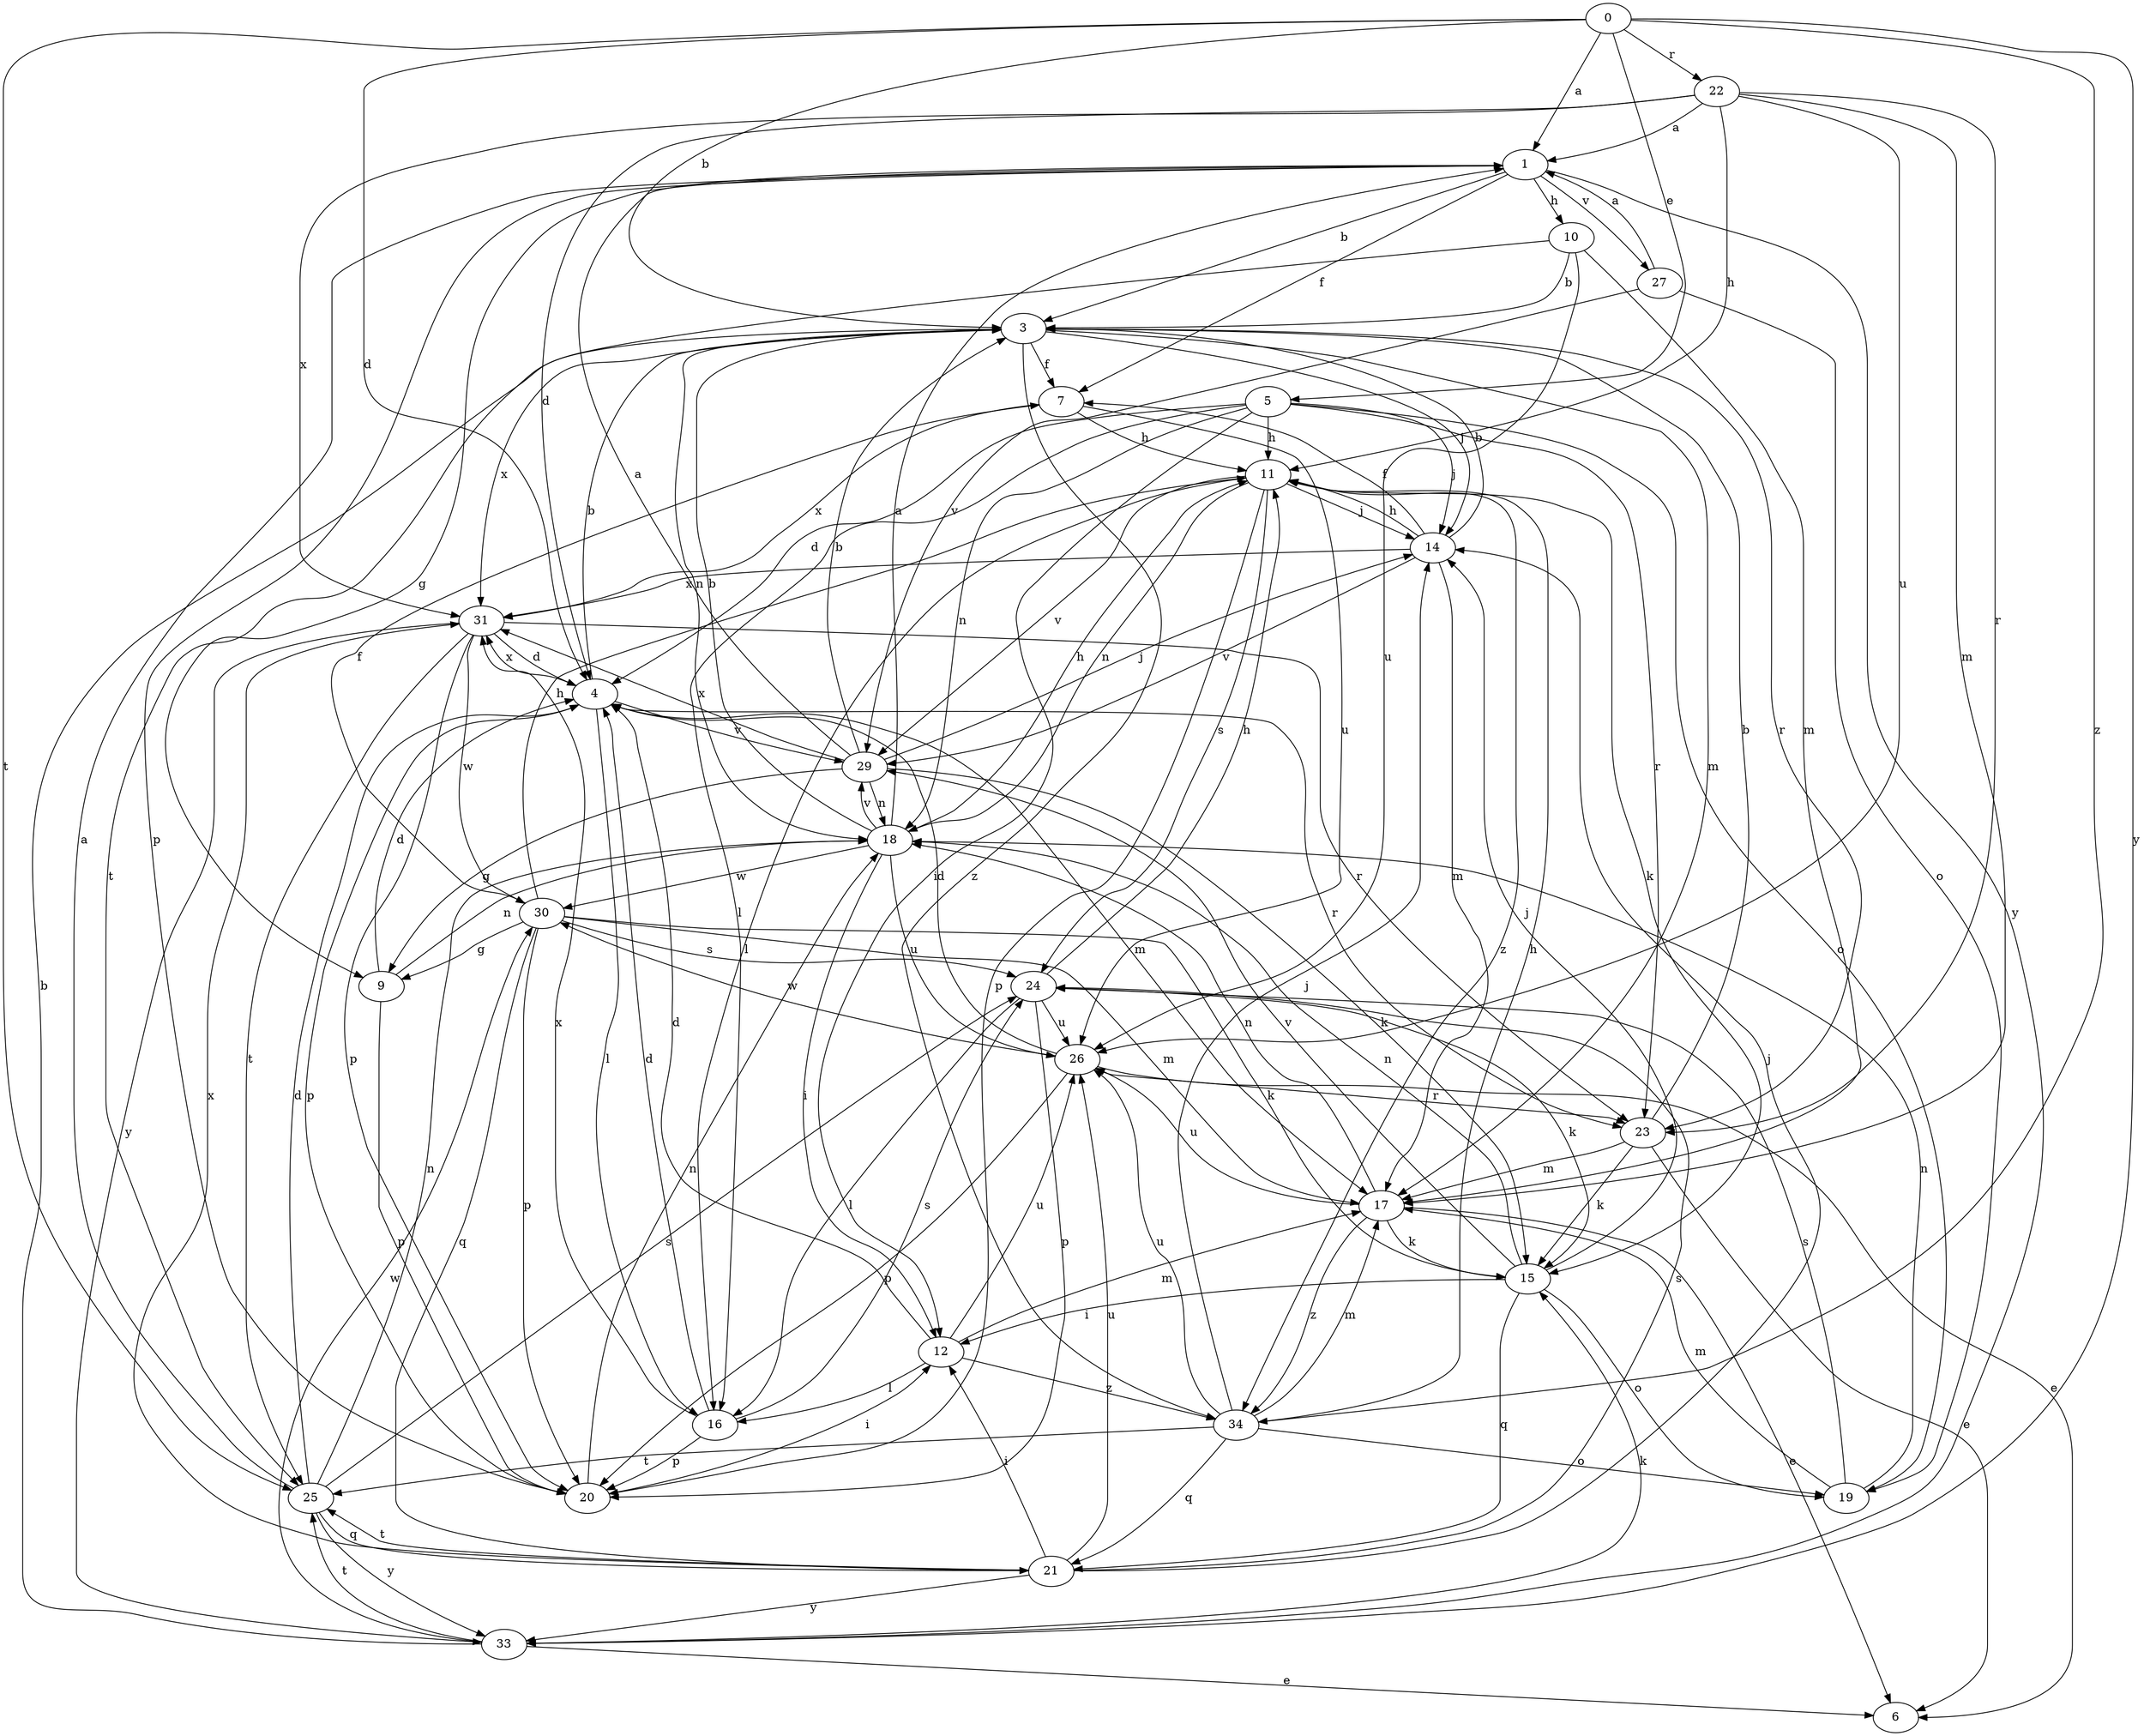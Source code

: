 strict digraph  {
0;
1;
3;
4;
5;
6;
7;
9;
10;
11;
12;
14;
15;
16;
17;
18;
19;
20;
21;
22;
23;
24;
25;
26;
27;
29;
30;
31;
33;
34;
0 -> 1  [label=a];
0 -> 3  [label=b];
0 -> 4  [label=d];
0 -> 5  [label=e];
0 -> 22  [label=r];
0 -> 25  [label=t];
0 -> 33  [label=y];
0 -> 34  [label=z];
1 -> 3  [label=b];
1 -> 7  [label=f];
1 -> 9  [label=g];
1 -> 10  [label=h];
1 -> 20  [label=p];
1 -> 27  [label=v];
1 -> 33  [label=y];
3 -> 7  [label=f];
3 -> 14  [label=j];
3 -> 17  [label=m];
3 -> 18  [label=n];
3 -> 23  [label=r];
3 -> 31  [label=x];
3 -> 34  [label=z];
4 -> 3  [label=b];
4 -> 16  [label=l];
4 -> 17  [label=m];
4 -> 20  [label=p];
4 -> 23  [label=r];
4 -> 29  [label=v];
4 -> 31  [label=x];
5 -> 4  [label=d];
5 -> 11  [label=h];
5 -> 12  [label=i];
5 -> 14  [label=j];
5 -> 16  [label=l];
5 -> 18  [label=n];
5 -> 19  [label=o];
5 -> 23  [label=r];
7 -> 11  [label=h];
7 -> 26  [label=u];
7 -> 31  [label=x];
9 -> 4  [label=d];
9 -> 18  [label=n];
9 -> 20  [label=p];
10 -> 3  [label=b];
10 -> 17  [label=m];
10 -> 25  [label=t];
10 -> 26  [label=u];
11 -> 14  [label=j];
11 -> 15  [label=k];
11 -> 16  [label=l];
11 -> 18  [label=n];
11 -> 20  [label=p];
11 -> 24  [label=s];
11 -> 29  [label=v];
11 -> 34  [label=z];
12 -> 4  [label=d];
12 -> 16  [label=l];
12 -> 17  [label=m];
12 -> 26  [label=u];
12 -> 34  [label=z];
14 -> 3  [label=b];
14 -> 7  [label=f];
14 -> 11  [label=h];
14 -> 17  [label=m];
14 -> 29  [label=v];
14 -> 31  [label=x];
15 -> 12  [label=i];
15 -> 14  [label=j];
15 -> 18  [label=n];
15 -> 19  [label=o];
15 -> 21  [label=q];
15 -> 29  [label=v];
16 -> 4  [label=d];
16 -> 20  [label=p];
16 -> 24  [label=s];
16 -> 31  [label=x];
17 -> 6  [label=e];
17 -> 15  [label=k];
17 -> 18  [label=n];
17 -> 26  [label=u];
17 -> 34  [label=z];
18 -> 1  [label=a];
18 -> 3  [label=b];
18 -> 11  [label=h];
18 -> 12  [label=i];
18 -> 26  [label=u];
18 -> 29  [label=v];
18 -> 30  [label=w];
19 -> 17  [label=m];
19 -> 18  [label=n];
19 -> 24  [label=s];
20 -> 12  [label=i];
20 -> 18  [label=n];
21 -> 12  [label=i];
21 -> 14  [label=j];
21 -> 24  [label=s];
21 -> 25  [label=t];
21 -> 26  [label=u];
21 -> 31  [label=x];
21 -> 33  [label=y];
22 -> 1  [label=a];
22 -> 4  [label=d];
22 -> 11  [label=h];
22 -> 17  [label=m];
22 -> 23  [label=r];
22 -> 26  [label=u];
22 -> 31  [label=x];
23 -> 3  [label=b];
23 -> 6  [label=e];
23 -> 15  [label=k];
23 -> 17  [label=m];
24 -> 11  [label=h];
24 -> 15  [label=k];
24 -> 16  [label=l];
24 -> 20  [label=p];
24 -> 26  [label=u];
25 -> 1  [label=a];
25 -> 4  [label=d];
25 -> 18  [label=n];
25 -> 21  [label=q];
25 -> 24  [label=s];
25 -> 33  [label=y];
26 -> 4  [label=d];
26 -> 6  [label=e];
26 -> 20  [label=p];
26 -> 23  [label=r];
26 -> 30  [label=w];
27 -> 1  [label=a];
27 -> 19  [label=o];
27 -> 29  [label=v];
29 -> 1  [label=a];
29 -> 3  [label=b];
29 -> 9  [label=g];
29 -> 14  [label=j];
29 -> 15  [label=k];
29 -> 18  [label=n];
29 -> 31  [label=x];
30 -> 7  [label=f];
30 -> 9  [label=g];
30 -> 11  [label=h];
30 -> 15  [label=k];
30 -> 17  [label=m];
30 -> 20  [label=p];
30 -> 21  [label=q];
30 -> 24  [label=s];
31 -> 4  [label=d];
31 -> 20  [label=p];
31 -> 23  [label=r];
31 -> 25  [label=t];
31 -> 30  [label=w];
31 -> 33  [label=y];
33 -> 3  [label=b];
33 -> 6  [label=e];
33 -> 15  [label=k];
33 -> 25  [label=t];
33 -> 30  [label=w];
34 -> 11  [label=h];
34 -> 14  [label=j];
34 -> 17  [label=m];
34 -> 19  [label=o];
34 -> 21  [label=q];
34 -> 25  [label=t];
34 -> 26  [label=u];
}
